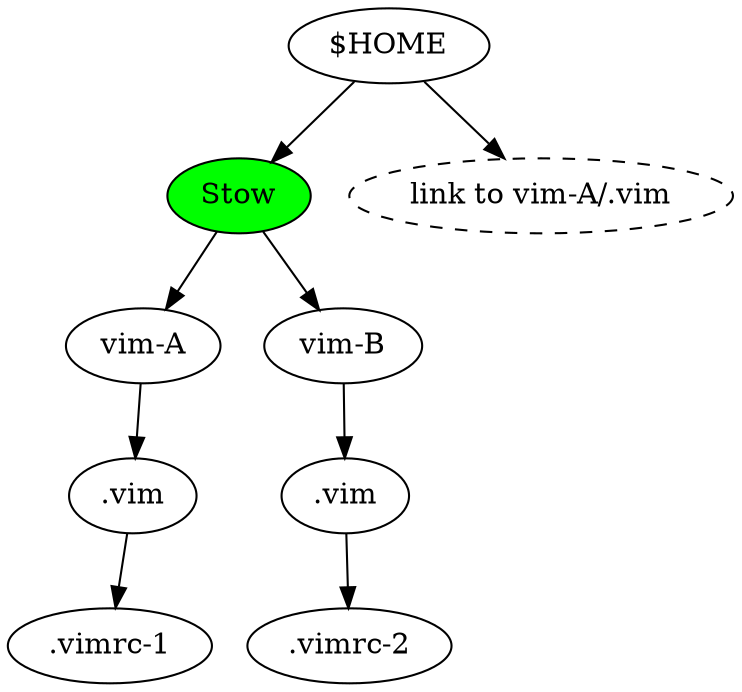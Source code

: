 digraph G{
    "$HOME" -> Stow;
    "$HOME" -> "link to vim-A/.vim";
    Stow -> "vim-A";
    Stow -> "vim-B";
    "vim-A" -> A -> ".vimrc-1";
    "vim-B" -> B -> ".vimrc-2";

    "link to vim-A/.vim" [style=dashed];
    Stow [style=filled, fillcolor="green"];
    A [label=".vim"];
    B [label=".vim"];
}
